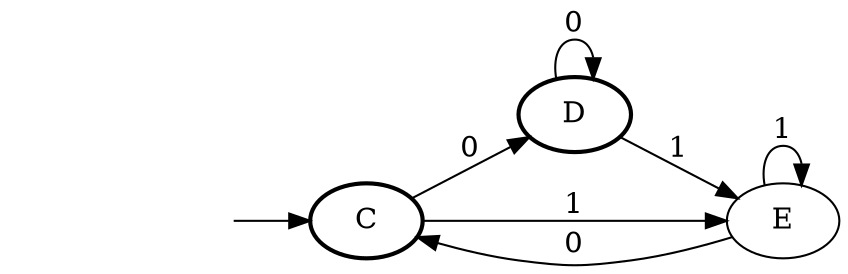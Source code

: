digraph af1  { rankdir=LR;
	_invisible [style="invis"];
	C [penwidth="2"];
	D [penwidth="2"];
	E;
	_invisible -> C ;
	C -> D [label="0"];
	C -> E [label="1"];
	D -> D [label="0"];
	D -> E [label="1"];
	E -> C [label="0"];
	E -> E [label="1"];
}